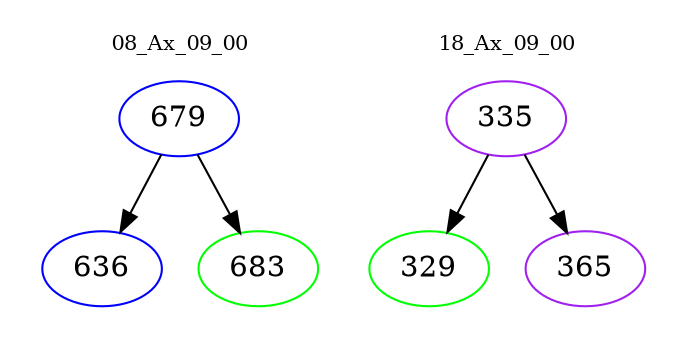 digraph{
subgraph cluster_0 {
color = white
label = "08_Ax_09_00";
fontsize=10;
T0_679 [label="679", color="blue"]
T0_679 -> T0_636 [color="black"]
T0_636 [label="636", color="blue"]
T0_679 -> T0_683 [color="black"]
T0_683 [label="683", color="green"]
}
subgraph cluster_1 {
color = white
label = "18_Ax_09_00";
fontsize=10;
T1_335 [label="335", color="purple"]
T1_335 -> T1_329 [color="black"]
T1_329 [label="329", color="green"]
T1_335 -> T1_365 [color="black"]
T1_365 [label="365", color="purple"]
}
}
